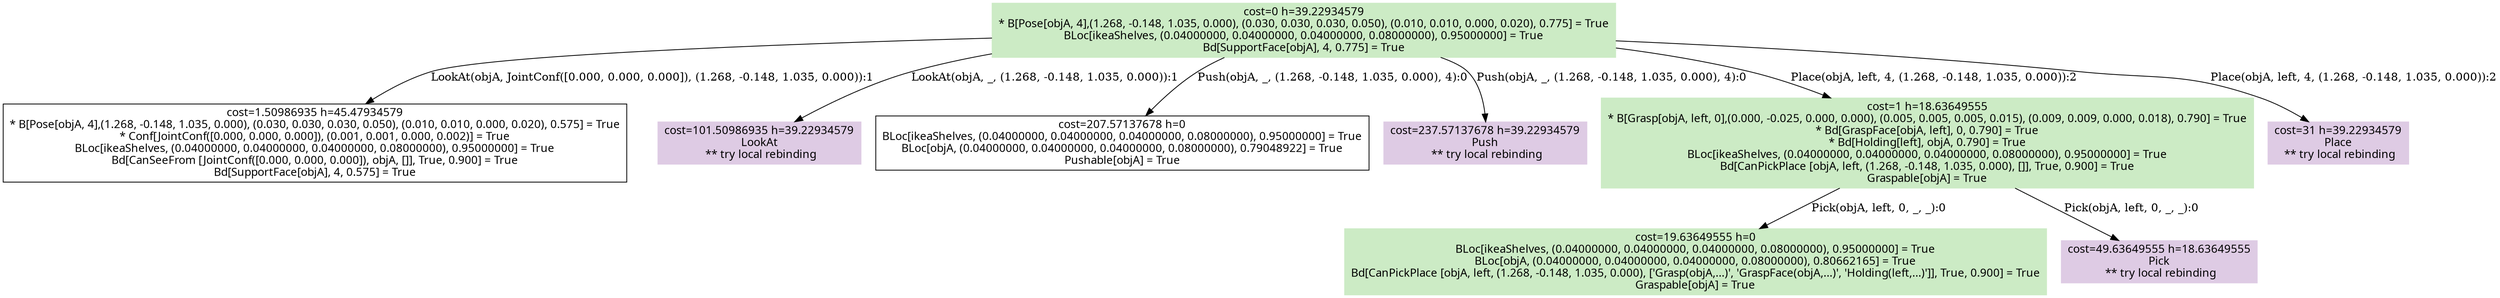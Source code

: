 digraph G {
    ordering=out;
    node [fontname=HelveticaBold];
    "592" [shape=box, style=filled, colorscheme=pastel16, color=2, label="cost=0 h=39.22934579\n* B[Pose[objA, 4],(1.268, -0.148, 1.035, 0.000), (0.030, 0.030, 0.030, 0.050), (0.010, 0.010, 0.000, 0.020), 0.775] = True\nBLoc[ikeaShelves, (0.04000000, 0.04000000, 0.04000000, 0.08000000), 0.95000000] = True\nBd[SupportFace[objA], 4, 0.775] = True\n"];
    "592" [shape=box, label="cost=0 h=39.22934579\n* B[Pose[objA, 4],(1.268, -0.148, 1.035, 0.000), (0.030, 0.030, 0.030, 0.050), (0.010, 0.010, 0.000, 0.020), 0.775] = True\nBLoc[ikeaShelves, (0.04000000, 0.04000000, 0.04000000, 0.08000000), 0.95000000] = True\nBd[SupportFace[objA], 4, 0.775] = True\n"];
    "599" [shape=box, label="cost=1.50986935 h=45.47934579\n* B[Pose[objA, 4],(1.268, -0.148, 1.035, 0.000), (0.030, 0.030, 0.030, 0.050), (0.010, 0.010, 0.000, 0.020), 0.575] = True\n* Conf[JointConf([0.000, 0.000, 0.000]), (0.001, 0.001, 0.000, 0.002)] = True\nBLoc[ikeaShelves, (0.04000000, 0.04000000, 0.04000000, 0.08000000), 0.95000000] = True\nBd[CanSeeFrom [JointConf([0.000, 0.000, 0.000]), objA, []], True, 0.900] = True\nBd[SupportFace[objA], 4, 0.575] = True\n"];
    "592" -> "599"[label="LookAt(objA, JointConf([0.000, 0.000, 0.000]), (1.268, -0.148, 1.035, 0.000)):1"];
    "592" [shape=box, label="cost=0 h=39.22934579\n* B[Pose[objA, 4],(1.268, -0.148, 1.035, 0.000), (0.030, 0.030, 0.030, 0.050), (0.010, 0.010, 0.000, 0.020), 0.775] = True\nBLoc[ikeaShelves, (0.04000000, 0.04000000, 0.04000000, 0.08000000), 0.95000000] = True\nBd[SupportFace[objA], 4, 0.775] = True\n"];
    "600" [shape=box, style=filled, colorscheme=pastel16, color=4, label="cost=101.50986935 h=39.22934579\nLookAt\n ** try local rebinding"];
    "592" -> "600"[label="LookAt(objA, _, (1.268, -0.148, 1.035, 0.000)):1"];
    "592" [shape=box, label="cost=0 h=39.22934579\n* B[Pose[objA, 4],(1.268, -0.148, 1.035, 0.000), (0.030, 0.030, 0.030, 0.050), (0.010, 0.010, 0.000, 0.020), 0.775] = True\nBLoc[ikeaShelves, (0.04000000, 0.04000000, 0.04000000, 0.08000000), 0.95000000] = True\nBd[SupportFace[objA], 4, 0.775] = True\n"];
    "601" [shape=box, label="cost=207.57137678 h=0\nBLoc[ikeaShelves, (0.04000000, 0.04000000, 0.04000000, 0.08000000), 0.95000000] = True\nBLoc[objA, (0.04000000, 0.04000000, 0.04000000, 0.08000000), 0.79048922] = True\nPushable[objA] = True\n"];
    "592" -> "601"[label="Push(objA, _, (1.268, -0.148, 1.035, 0.000), 4):0"];
    "592" [shape=box, label="cost=0 h=39.22934579\n* B[Pose[objA, 4],(1.268, -0.148, 1.035, 0.000), (0.030, 0.030, 0.030, 0.050), (0.010, 0.010, 0.000, 0.020), 0.775] = True\nBLoc[ikeaShelves, (0.04000000, 0.04000000, 0.04000000, 0.08000000), 0.95000000] = True\nBd[SupportFace[objA], 4, 0.775] = True\n"];
    "602" [shape=box, style=filled, colorscheme=pastel16, color=4, label="cost=237.57137678 h=39.22934579\nPush\n ** try local rebinding"];
    "592" -> "602"[label="Push(objA, _, (1.268, -0.148, 1.035, 0.000), 4):0"];
    "592" [shape=box, label="cost=0 h=39.22934579\n* B[Pose[objA, 4],(1.268, -0.148, 1.035, 0.000), (0.030, 0.030, 0.030, 0.050), (0.010, 0.010, 0.000, 0.020), 0.775] = True\nBLoc[ikeaShelves, (0.04000000, 0.04000000, 0.04000000, 0.08000000), 0.95000000] = True\nBd[SupportFace[objA], 4, 0.775] = True\n"];
    "603" [shape=box, label="cost=1 h=18.63649555\n* B[Grasp[objA, left, 0],(0.000, -0.025, 0.000, 0.000), (0.005, 0.005, 0.005, 0.015), (0.009, 0.009, 0.000, 0.018), 0.790] = True\n* Bd[GraspFace[objA, left], 0, 0.790] = True\n* Bd[Holding[left], objA, 0.790] = True\nBLoc[ikeaShelves, (0.04000000, 0.04000000, 0.04000000, 0.08000000), 0.95000000] = True\nBd[CanPickPlace [objA, left, (1.268, -0.148, 1.035, 0.000), []], True, 0.900] = True\nGraspable[objA] = True\n"];
    "592" -> "603"[label="Place(objA, left, 4, (1.268, -0.148, 1.035, 0.000)):2"];
    "592" [shape=box, label="cost=0 h=39.22934579\n* B[Pose[objA, 4],(1.268, -0.148, 1.035, 0.000), (0.030, 0.030, 0.030, 0.050), (0.010, 0.010, 0.000, 0.020), 0.775] = True\nBLoc[ikeaShelves, (0.04000000, 0.04000000, 0.04000000, 0.08000000), 0.95000000] = True\nBd[SupportFace[objA], 4, 0.775] = True\n"];
    "604" [shape=box, style=filled, colorscheme=pastel16, color=4, label="cost=31 h=39.22934579\nPlace\n ** try local rebinding"];
    "592" -> "604"[label="Place(objA, left, 4, (1.268, -0.148, 1.035, 0.000)):2"];
    "603" [shape=box, style=filled, colorscheme=pastel16, color=2, label="cost=1 h=18.63649555\n* B[Grasp[objA, left, 0],(0.000, -0.025, 0.000, 0.000), (0.005, 0.005, 0.005, 0.015), (0.009, 0.009, 0.000, 0.018), 0.790] = True\n* Bd[GraspFace[objA, left], 0, 0.790] = True\n* Bd[Holding[left], objA, 0.790] = True\nBLoc[ikeaShelves, (0.04000000, 0.04000000, 0.04000000, 0.08000000), 0.95000000] = True\nBd[CanPickPlace [objA, left, (1.268, -0.148, 1.035, 0.000), []], True, 0.900] = True\nGraspable[objA] = True\n"];
    "603" [shape=box, label="cost=1 h=18.63649555\n* B[Grasp[objA, left, 0],(0.000, -0.025, 0.000, 0.000), (0.005, 0.005, 0.005, 0.015), (0.009, 0.009, 0.000, 0.018), 0.790] = True\n* Bd[GraspFace[objA, left], 0, 0.790] = True\n* Bd[Holding[left], objA, 0.790] = True\nBLoc[ikeaShelves, (0.04000000, 0.04000000, 0.04000000, 0.08000000), 0.95000000] = True\nBd[CanPickPlace [objA, left, (1.268, -0.148, 1.035, 0.000), []], True, 0.900] = True\nGraspable[objA] = True\n"];
    "605" [shape=box, label="cost=19.63649555 h=0\nBLoc[ikeaShelves, (0.04000000, 0.04000000, 0.04000000, 0.08000000), 0.95000000] = True\nBLoc[objA, (0.04000000, 0.04000000, 0.04000000, 0.08000000), 0.80662165] = True\nBd[CanPickPlace [objA, left, (1.268, -0.148, 1.035, 0.000), ['Grasp(objA,...)', 'GraspFace(objA,...)', 'Holding(left,...)']], True, 0.900] = True\nGraspable[objA] = True\n"];
    "603" -> "605"[label="Pick(objA, left, 0, _, _):0"];
    "603" [shape=box, label="cost=1 h=18.63649555\n* B[Grasp[objA, left, 0],(0.000, -0.025, 0.000, 0.000), (0.005, 0.005, 0.005, 0.015), (0.009, 0.009, 0.000, 0.018), 0.790] = True\n* Bd[GraspFace[objA, left], 0, 0.790] = True\n* Bd[Holding[left], objA, 0.790] = True\nBLoc[ikeaShelves, (0.04000000, 0.04000000, 0.04000000, 0.08000000), 0.95000000] = True\nBd[CanPickPlace [objA, left, (1.268, -0.148, 1.035, 0.000), []], True, 0.900] = True\nGraspable[objA] = True\n"];
    "614" [shape=box, style=filled, colorscheme=pastel16, color=4, label="cost=49.63649555 h=18.63649555\nPick\n ** try local rebinding"];
    "603" -> "614"[label="Pick(objA, left, 0, _, _):0"];
    "605" [shape=box, style=filled, colorscheme=pastel16, color=2, label="cost=19.63649555 h=0\nBLoc[ikeaShelves, (0.04000000, 0.04000000, 0.04000000, 0.08000000), 0.95000000] = True\nBLoc[objA, (0.04000000, 0.04000000, 0.04000000, 0.08000000), 0.80662165] = True\nBd[CanPickPlace [objA, left, (1.268, -0.148, 1.035, 0.000), ['Grasp(objA,...)', 'GraspFace(objA,...)', 'Holding(left,...)']], True, 0.900] = True\nGraspable[objA] = True\n"];
    "592" [shape=box, style=filled, colorscheme=pastel16,color=3];
    "603" [shape=box, style=filled, colorscheme=pastel16,color=3];
    "605" [shape=box, style=filled, colorscheme=pastel16,color=3];
}
